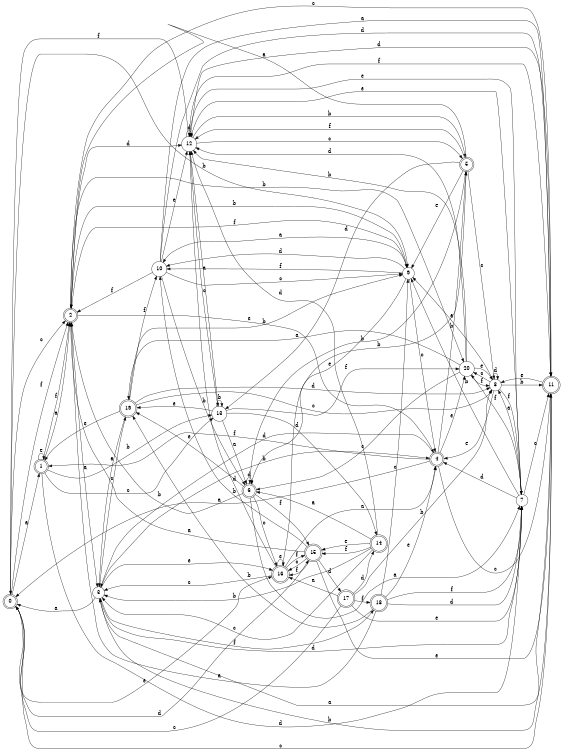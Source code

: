 digraph n17_2 {
__start0 [label="" shape="none"];

rankdir=LR;
size="8,5";

s0 [style="rounded,filled", color="black", fillcolor="white" shape="doublecircle", label="0"];
s1 [style="rounded,filled", color="black", fillcolor="white" shape="doublecircle", label="1"];
s2 [style="rounded,filled", color="black", fillcolor="white" shape="doublecircle", label="2"];
s3 [style="filled", color="black", fillcolor="white" shape="circle", label="3"];
s4 [style="rounded,filled", color="black", fillcolor="white" shape="doublecircle", label="4"];
s5 [style="rounded,filled", color="black", fillcolor="white" shape="doublecircle", label="5"];
s6 [style="rounded,filled", color="black", fillcolor="white" shape="doublecircle", label="6"];
s7 [style="filled", color="black", fillcolor="white" shape="circle", label="7"];
s8 [style="filled", color="black", fillcolor="white" shape="circle", label="8"];
s9 [style="filled", color="black", fillcolor="white" shape="circle", label="9"];
s10 [style="filled", color="black", fillcolor="white" shape="circle", label="10"];
s11 [style="rounded,filled", color="black", fillcolor="white" shape="doublecircle", label="11"];
s12 [style="filled", color="black", fillcolor="white" shape="circle", label="12"];
s13 [style="filled", color="black", fillcolor="white" shape="circle", label="13"];
s14 [style="rounded,filled", color="black", fillcolor="white" shape="doublecircle", label="14"];
s15 [style="rounded,filled", color="black", fillcolor="white" shape="doublecircle", label="15"];
s16 [style="rounded,filled", color="black", fillcolor="white" shape="doublecircle", label="16"];
s17 [style="rounded,filled", color="black", fillcolor="white" shape="doublecircle", label="17"];
s18 [style="rounded,filled", color="black", fillcolor="white" shape="doublecircle", label="18"];
s19 [style="rounded,filled", color="black", fillcolor="white" shape="doublecircle", label="19"];
s20 [style="filled", color="black", fillcolor="white" shape="circle", label="20"];
s0 -> s1 [label="a"];
s0 -> s9 [label="b"];
s0 -> s2 [label="c"];
s0 -> s15 [label="d"];
s0 -> s16 [label="e"];
s0 -> s2 [label="f"];
s1 -> s2 [label="a"];
s1 -> s13 [label="b"];
s1 -> s13 [label="c"];
s1 -> s7 [label="d"];
s1 -> s1 [label="e"];
s1 -> s2 [label="f"];
s2 -> s3 [label="a"];
s2 -> s20 [label="b"];
s2 -> s11 [label="c"];
s2 -> s12 [label="d"];
s2 -> s4 [label="e"];
s2 -> s9 [label="f"];
s3 -> s0 [label="a"];
s3 -> s4 [label="b"];
s3 -> s19 [label="c"];
s3 -> s7 [label="d"];
s3 -> s16 [label="e"];
s3 -> s18 [label="f"];
s4 -> s0 [label="a"];
s4 -> s5 [label="b"];
s4 -> s11 [label="c"];
s4 -> s3 [label="d"];
s4 -> s20 [label="e"];
s4 -> s1 [label="f"];
s5 -> s2 [label="a"];
s5 -> s6 [label="b"];
s5 -> s8 [label="c"];
s5 -> s13 [label="d"];
s5 -> s9 [label="e"];
s5 -> s12 [label="f"];
s6 -> s7 [label="a"];
s6 -> s2 [label="b"];
s6 -> s16 [label="c"];
s6 -> s6 [label="d"];
s6 -> s19 [label="e"];
s6 -> s15 [label="f"];
s7 -> s8 [label="a"];
s7 -> s9 [label="b"];
s7 -> s11 [label="c"];
s7 -> s4 [label="d"];
s7 -> s12 [label="e"];
s7 -> s20 [label="f"];
s8 -> s9 [label="a"];
s8 -> s11 [label="b"];
s8 -> s20 [label="c"];
s8 -> s8 [label="d"];
s8 -> s4 [label="e"];
s8 -> s7 [label="f"];
s9 -> s10 [label="a"];
s9 -> s2 [label="b"];
s9 -> s4 [label="c"];
s9 -> s10 [label="d"];
s9 -> s6 [label="e"];
s9 -> s10 [label="f"];
s10 -> s11 [label="a"];
s10 -> s6 [label="b"];
s10 -> s9 [label="c"];
s10 -> s11 [label="d"];
s10 -> s12 [label="e"];
s10 -> s2 [label="f"];
s11 -> s3 [label="a"];
s11 -> s3 [label="b"];
s11 -> s0 [label="c"];
s11 -> s12 [label="d"];
s11 -> s8 [label="e"];
s11 -> s12 [label="f"];
s12 -> s13 [label="a"];
s12 -> s5 [label="b"];
s12 -> s5 [label="c"];
s12 -> s12 [label="d"];
s12 -> s7 [label="e"];
s12 -> s0 [label="f"];
s13 -> s6 [label="a"];
s13 -> s13 [label="b"];
s13 -> s12 [label="c"];
s13 -> s14 [label="d"];
s13 -> s19 [label="e"];
s13 -> s20 [label="f"];
s14 -> s6 [label="a"];
s14 -> s3 [label="b"];
s14 -> s3 [label="c"];
s14 -> s12 [label="d"];
s14 -> s15 [label="e"];
s14 -> s15 [label="f"];
s15 -> s2 [label="a"];
s15 -> s10 [label="b"];
s15 -> s16 [label="c"];
s15 -> s17 [label="d"];
s15 -> s11 [label="e"];
s15 -> s16 [label="f"];
s16 -> s4 [label="a"];
s16 -> s5 [label="b"];
s16 -> s3 [label="c"];
s16 -> s12 [label="d"];
s16 -> s16 [label="e"];
s16 -> s15 [label="f"];
s17 -> s16 [label="a"];
s17 -> s8 [label="b"];
s17 -> s0 [label="c"];
s17 -> s14 [label="d"];
s17 -> s7 [label="e"];
s17 -> s18 [label="f"];
s18 -> s2 [label="a"];
s18 -> s19 [label="b"];
s18 -> s9 [label="c"];
s18 -> s7 [label="d"];
s18 -> s4 [label="e"];
s18 -> s7 [label="f"];
s19 -> s3 [label="a"];
s19 -> s9 [label="b"];
s19 -> s8 [label="c"];
s19 -> s8 [label="d"];
s19 -> s1 [label="e"];
s19 -> s10 [label="f"];
s20 -> s19 [label="a"];
s20 -> s12 [label="b"];
s20 -> s6 [label="c"];
s20 -> s12 [label="d"];
s20 -> s8 [label="e"];
s20 -> s8 [label="f"];

}